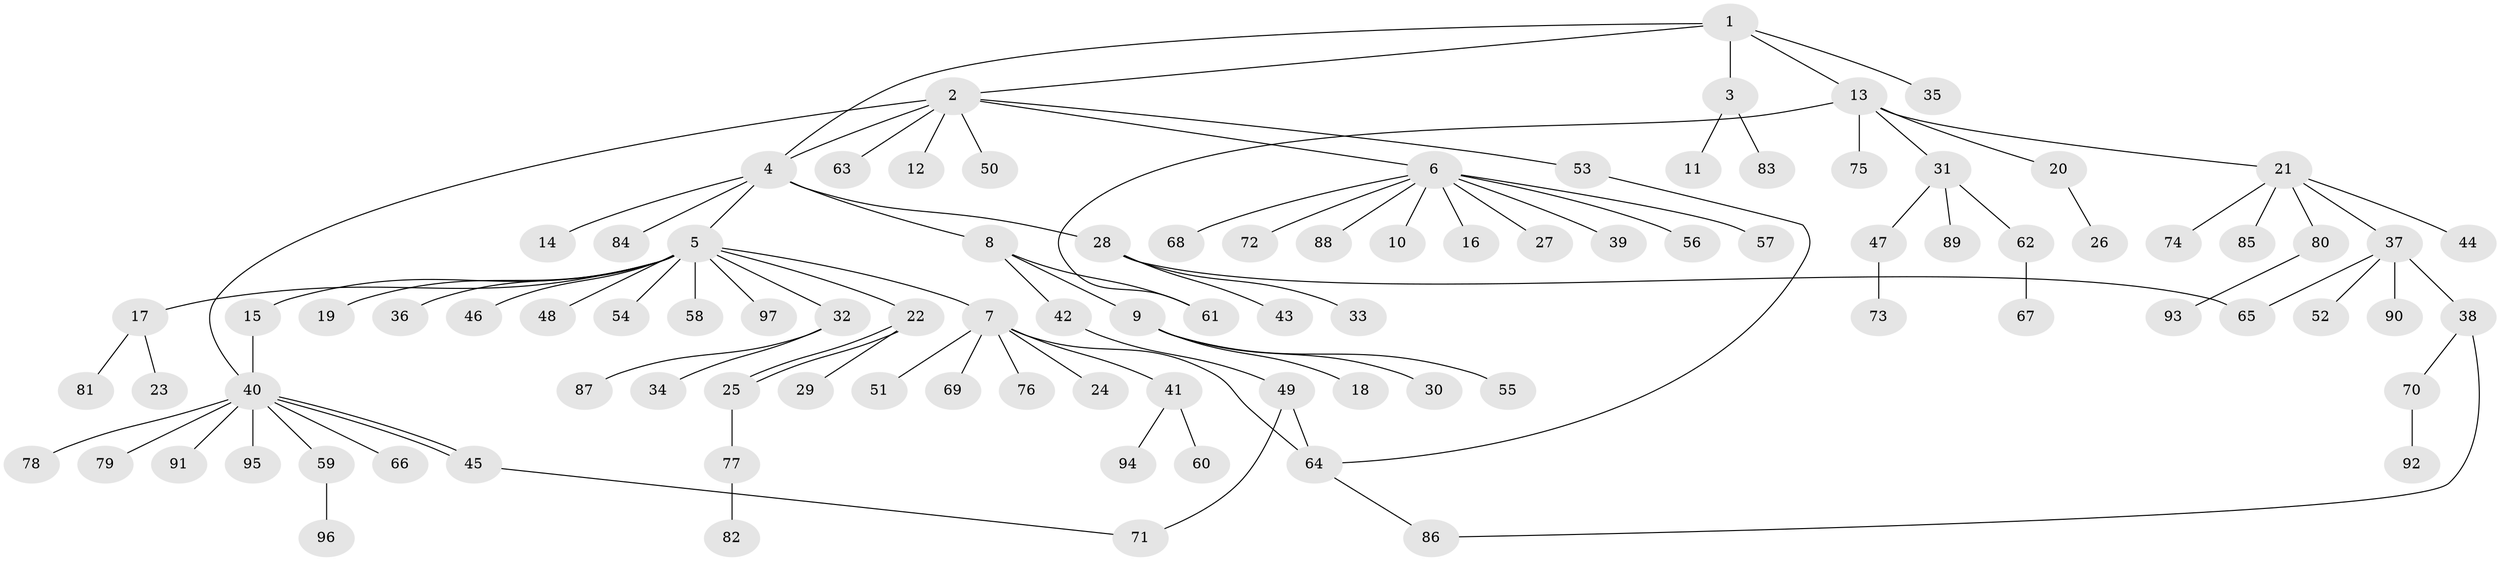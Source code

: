 // Generated by graph-tools (version 1.1) at 2025/01/03/09/25 03:01:45]
// undirected, 97 vertices, 106 edges
graph export_dot {
graph [start="1"]
  node [color=gray90,style=filled];
  1;
  2;
  3;
  4;
  5;
  6;
  7;
  8;
  9;
  10;
  11;
  12;
  13;
  14;
  15;
  16;
  17;
  18;
  19;
  20;
  21;
  22;
  23;
  24;
  25;
  26;
  27;
  28;
  29;
  30;
  31;
  32;
  33;
  34;
  35;
  36;
  37;
  38;
  39;
  40;
  41;
  42;
  43;
  44;
  45;
  46;
  47;
  48;
  49;
  50;
  51;
  52;
  53;
  54;
  55;
  56;
  57;
  58;
  59;
  60;
  61;
  62;
  63;
  64;
  65;
  66;
  67;
  68;
  69;
  70;
  71;
  72;
  73;
  74;
  75;
  76;
  77;
  78;
  79;
  80;
  81;
  82;
  83;
  84;
  85;
  86;
  87;
  88;
  89;
  90;
  91;
  92;
  93;
  94;
  95;
  96;
  97;
  1 -- 2;
  1 -- 3;
  1 -- 4;
  1 -- 13;
  1 -- 35;
  2 -- 4;
  2 -- 6;
  2 -- 12;
  2 -- 40;
  2 -- 50;
  2 -- 53;
  2 -- 63;
  3 -- 11;
  3 -- 83;
  4 -- 5;
  4 -- 8;
  4 -- 14;
  4 -- 28;
  4 -- 84;
  5 -- 7;
  5 -- 15;
  5 -- 17;
  5 -- 19;
  5 -- 22;
  5 -- 32;
  5 -- 36;
  5 -- 46;
  5 -- 48;
  5 -- 54;
  5 -- 58;
  5 -- 97;
  6 -- 10;
  6 -- 16;
  6 -- 27;
  6 -- 39;
  6 -- 56;
  6 -- 57;
  6 -- 68;
  6 -- 72;
  6 -- 88;
  7 -- 24;
  7 -- 41;
  7 -- 51;
  7 -- 64;
  7 -- 69;
  7 -- 76;
  8 -- 9;
  8 -- 42;
  8 -- 61;
  9 -- 18;
  9 -- 30;
  9 -- 55;
  13 -- 20;
  13 -- 21;
  13 -- 31;
  13 -- 61;
  13 -- 75;
  15 -- 40;
  17 -- 23;
  17 -- 81;
  20 -- 26;
  21 -- 37;
  21 -- 44;
  21 -- 74;
  21 -- 80;
  21 -- 85;
  22 -- 25;
  22 -- 25;
  22 -- 29;
  25 -- 77;
  28 -- 33;
  28 -- 43;
  28 -- 65;
  31 -- 47;
  31 -- 62;
  31 -- 89;
  32 -- 34;
  32 -- 87;
  37 -- 38;
  37 -- 52;
  37 -- 65;
  37 -- 90;
  38 -- 70;
  38 -- 86;
  40 -- 45;
  40 -- 45;
  40 -- 59;
  40 -- 66;
  40 -- 78;
  40 -- 79;
  40 -- 91;
  40 -- 95;
  41 -- 60;
  41 -- 94;
  42 -- 49;
  45 -- 71;
  47 -- 73;
  49 -- 64;
  49 -- 71;
  53 -- 64;
  59 -- 96;
  62 -- 67;
  64 -- 86;
  70 -- 92;
  77 -- 82;
  80 -- 93;
}
